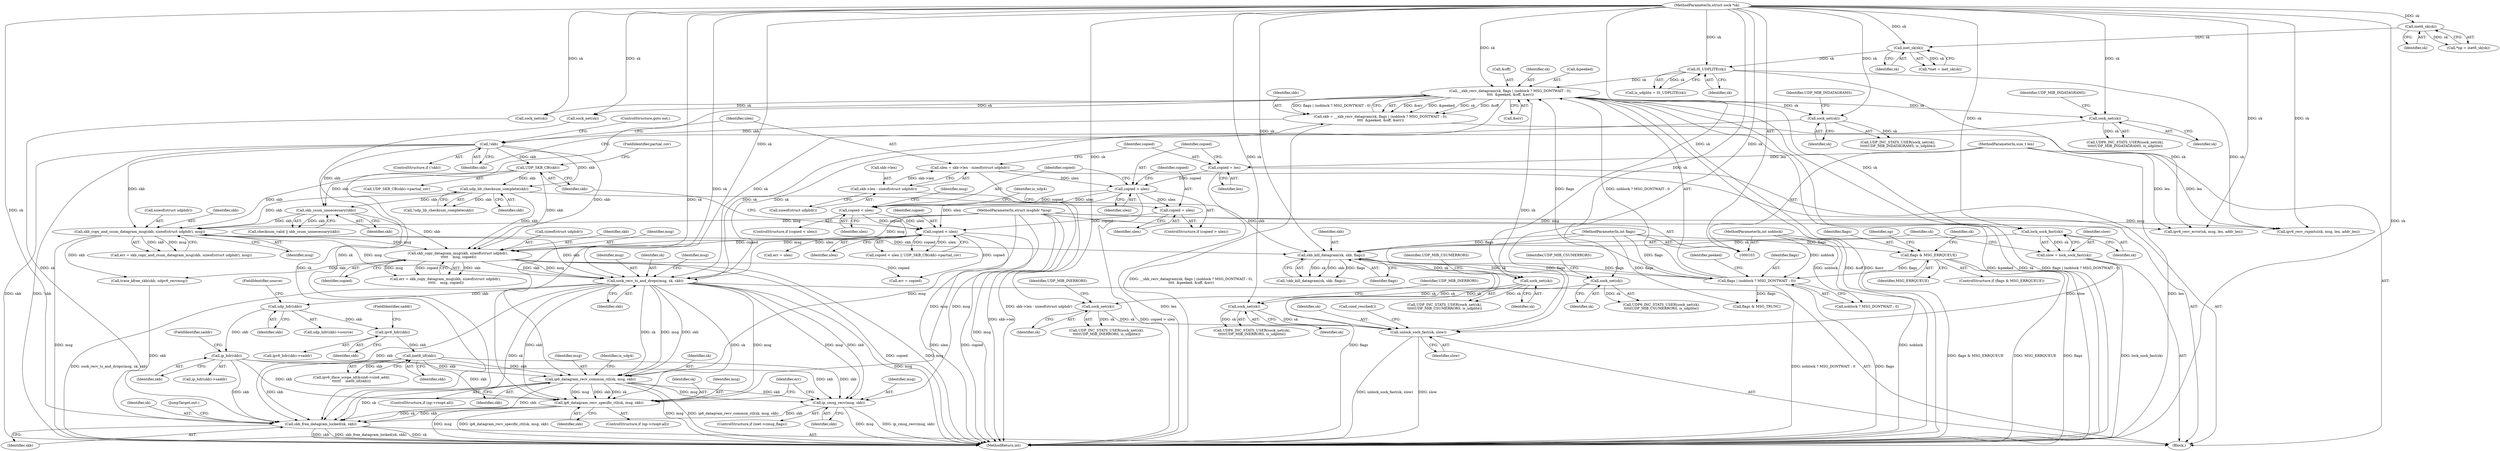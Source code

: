 digraph "0_linux_197c949e7798fbf28cfadc69d9ca0c2abbf93191_0@API" {
"1000397" [label="(Call,ip6_datagram_recv_common_ctl(sk, msg, skb))"];
"1000320" [label="(Call,sock_recv_ts_and_drops(msg, sk, skb))"];
"1000262" [label="(Call,skb_copy_and_csum_datagram_msg(skb, sizeof(struct udphdr), msg))"];
"1000187" [label="(Call,!skb)"];
"1000170" [label="(Call,skb = __skb_recv_datagram(sk, flags | (noblock ? MSG_DONTWAIT : 0),\n\t\t\t\t  &peeked, &off, &err))"];
"1000172" [label="(Call,__skb_recv_datagram(sk, flags | (noblock ? MSG_DONTWAIT : 0),\n\t\t\t\t  &peeked, &off, &err))"];
"1000133" [label="(Call,IS_UDPLITE(sk))"];
"1000119" [label="(Call,inet_sk(sk))"];
"1000114" [label="(Call,inet6_sk(sk))"];
"1000104" [label="(MethodParameterIn,struct sock *sk)"];
"1000477" [label="(Call,unlock_sock_fast(sk, slow))"];
"1000473" [label="(Call,sock_net(sk))"];
"1000468" [label="(Call,sock_net(sk))"];
"1000447" [label="(Call,skb_kill_datagram(sk, skb, flags))"];
"1000443" [label="(Call,lock_sock_fast(sk))"];
"1000239" [label="(Call,udp_lib_checksum_complete(skb))"];
"1000232" [label="(Call,UDP_SKB_CB(skb))"];
"1000174" [label="(Call,flags | (noblock ? MSG_DONTWAIT : 0))"];
"1000142" [label="(Call,flags & MSG_ERRQUEUE)"];
"1000108" [label="(MethodParameterIn,int flags)"];
"1000107" [label="(MethodParameterIn,int noblock)"];
"1000461" [label="(Call,sock_net(sk))"];
"1000456" [label="(Call,sock_net(sk))"];
"1000441" [label="(Call,slow = lock_sock_fast(sk))"];
"1000248" [label="(Call,skb_csum_unnecessary(skb))"];
"1000105" [label="(MethodParameterIn,struct msghdr *msg)"];
"1000252" [label="(Call,skb_copy_datagram_msg(skb, sizeof(struct udphdr),\n \t\t\t\t\t    msg, copied))"];
"1000228" [label="(Call,copied < ulen)"];
"1000205" [label="(Call,copied = ulen)"];
"1000202" [label="(Call,copied > ulen)"];
"1000198" [label="(Call,copied = len)"];
"1000106" [label="(MethodParameterIn,size_t len)"];
"1000190" [label="(Call,ulen = skb->len - sizeof(struct udphdr))"];
"1000192" [label="(Call,skb->len - sizeof(struct udphdr))"];
"1000210" [label="(Call,copied < ulen)"];
"1000310" [label="(Call,sock_net(sk))"];
"1000316" [label="(Call,sock_net(sk))"];
"1000383" [label="(Call,inet6_iif(skb))"];
"1000371" [label="(Call,ipv6_hdr(skb))"];
"1000339" [label="(Call,udp_hdr(skb))"];
"1000352" [label="(Call,ip_hdr(skb))"];
"1000408" [label="(Call,ip_cmsg_recv(msg, skb))"];
"1000434" [label="(Call,skb_free_datagram_locked(sk, skb))"];
"1000419" [label="(Call,ip6_datagram_recv_specific_ctl(sk, msg, skb))"];
"1000419" [label="(Call,ip6_datagram_recv_specific_ctl(sk, msg, skb))"];
"1000171" [label="(Identifier,skb)"];
"1000250" [label="(Call,err = skb_copy_datagram_msg(skb, sizeof(struct udphdr),\n \t\t\t\t\t    msg, copied))"];
"1000252" [label="(Call,skb_copy_datagram_msg(skb, sizeof(struct udphdr),\n \t\t\t\t\t    msg, copied))"];
"1000442" [label="(Identifier,slow)"];
"1000131" [label="(Call,is_udplite = IS_UDPLITE(sk))"];
"1000402" [label="(Identifier,is_udp4)"];
"1000309" [label="(Call,UDP_INC_STATS_USER(sock_net(sk),\n\t\t\t\t\tUDP_MIB_INDATAGRAMS, is_udplite))"];
"1000107" [label="(MethodParameterIn,int noblock)"];
"1000470" [label="(Identifier,UDP_MIB_CSUMERRORS)"];
"1000340" [label="(Identifier,skb)"];
"1000239" [label="(Call,udp_lib_checksum_complete(skb))"];
"1000108" [label="(MethodParameterIn,int flags)"];
"1000462" [label="(Identifier,sk)"];
"1000410" [label="(Identifier,skb)"];
"1000423" [label="(Call,err = copied)"];
"1000311" [label="(Identifier,sk)"];
"1000292" [label="(Call,sock_net(sk))"];
"1000181" [label="(Identifier,peeked)"];
"1000448" [label="(Identifier,sk)"];
"1000372" [label="(Identifier,skb)"];
"1000371" [label="(Call,ipv6_hdr(skb))"];
"1000260" [label="(Call,err = skb_copy_and_csum_datagram_msg(skb, sizeof(struct udphdr), msg))"];
"1000144" [label="(Identifier,MSG_ERRQUEUE)"];
"1000404" [label="(ControlStructure,if (inet->cmsg_flags))"];
"1000472" [label="(Call,UDP6_INC_STATS_USER(sock_net(sk),\n\t\t\t\t\tUDP_MIB_INERRORS, is_udplite))"];
"1000460" [label="(Call,UDP_INC_STATS_USER(sock_net(sk),\n\t\t\t\t\tUDP_MIB_INERRORS, is_udplite))"];
"1000240" [label="(Identifier,skb)"];
"1000391" [label="(ControlStructure,if (np->rxopt.all))"];
"1000467" [label="(Call,UDP6_INC_STATS_USER(sock_net(sk),\n\t\t\t\t\tUDP_MIB_CSUMERRORS, is_udplite))"];
"1000176" [label="(Call,noblock ? MSG_DONTWAIT : 0)"];
"1000435" [label="(Identifier,sk)"];
"1000234" [label="(FieldIdentifier,partial_cov)"];
"1000189" [label="(ControlStructure,goto out;)"];
"1000238" [label="(Call,!udp_lib_checksum_complete(skb))"];
"1000233" [label="(Identifier,skb)"];
"1000444" [label="(Identifier,sk)"];
"1000458" [label="(Identifier,UDP_MIB_CSUMERRORS)"];
"1000427" [label="(Call,flags & MSG_TRUNC)"];
"1000227" [label="(Call,copied < ulen || UDP_SKB_CB(skb)->partial_cov)"];
"1000373" [label="(FieldIdentifier,saddr)"];
"1000434" [label="(Call,skb_free_datagram_locked(sk, skb))"];
"1000187" [label="(Call,!skb)"];
"1000478" [label="(Identifier,sk)"];
"1000323" [label="(Identifier,skb)"];
"1000463" [label="(Identifier,UDP_MIB_INERRORS)"];
"1000180" [label="(Call,&peeked)"];
"1000202" [label="(Call,copied > ulen)"];
"1000200" [label="(Identifier,len)"];
"1000134" [label="(Identifier,sk)"];
"1000119" [label="(Call,inet_sk(sk))"];
"1000211" [label="(Identifier,copied)"];
"1000310" [label="(Call,sock_net(sk))"];
"1000430" [label="(Call,err = ulen)"];
"1000398" [label="(Identifier,sk)"];
"1000449" [label="(Identifier,skb)"];
"1000201" [label="(ControlStructure,if (copied > ulen))"];
"1000264" [label="(Call,sizeof(struct udphdr))"];
"1000146" [label="(Call,ipv6_recv_error(sk, msg, len, addr_len))"];
"1000182" [label="(Call,&off)"];
"1000456" [label="(Call,sock_net(sk))"];
"1000400" [label="(Identifier,skb)"];
"1000321" [label="(Identifier,msg)"];
"1000206" [label="(Identifier,copied)"];
"1000487" [label="(MethodReturn,int)"];
"1000436" [label="(Identifier,skb)"];
"1000229" [label="(Identifier,copied)"];
"1000209" [label="(ControlStructure,if (copied < ulen))"];
"1000399" [label="(Identifier,msg)"];
"1000384" [label="(Identifier,skb)"];
"1000316" [label="(Call,sock_net(sk))"];
"1000413" [label="(ControlStructure,if (np->rxopt.all))"];
"1000351" [label="(Call,ip_hdr(skb)->saddr)"];
"1000383" [label="(Call,inet6_iif(skb))"];
"1000378" [label="(Call,ipv6_iface_scope_id(&sin6->sin6_addr,\n\t\t\t\t\t\t    inet6_iif(skb)))"];
"1000175" [label="(Identifier,flags)"];
"1000480" [label="(Call,cond_resched())"];
"1000142" [label="(Call,flags & MSG_ERRQUEUE)"];
"1000322" [label="(Identifier,sk)"];
"1000420" [label="(Identifier,sk)"];
"1000437" [label="(JumpTarget,out:)"];
"1000112" [label="(Call,*np = inet6_sk(sk))"];
"1000263" [label="(Identifier,skb)"];
"1000370" [label="(Call,ipv6_hdr(skb)->saddr)"];
"1000461" [label="(Call,sock_net(sk))"];
"1000248" [label="(Call,skb_csum_unnecessary(skb))"];
"1000141" [label="(ControlStructure,if (flags & MSG_ERRQUEUE))"];
"1000199" [label="(Identifier,copied)"];
"1000441" [label="(Call,slow = lock_sock_fast(sk))"];
"1000143" [label="(Identifier,flags)"];
"1000318" [label="(Identifier,UDP_MIB_INDATAGRAMS)"];
"1000174" [label="(Call,flags | (noblock ? MSG_DONTWAIT : 0))"];
"1000254" [label="(Call,sizeof(struct udphdr))"];
"1000353" [label="(Identifier,skb)"];
"1000315" [label="(Call,UDP6_INC_STATS_USER(sock_net(sk),\n\t\t\t\t\tUDP_MIB_INDATAGRAMS, is_udplite))"];
"1000170" [label="(Call,skb = __skb_recv_datagram(sk, flags | (noblock ? MSG_DONTWAIT : 0),\n\t\t\t\t  &peeked, &off, &err))"];
"1000232" [label="(Call,UDP_SKB_CB(skb))"];
"1000110" [label="(Block,)"];
"1000479" [label="(Identifier,slow)"];
"1000210" [label="(Call,copied < ulen)"];
"1000230" [label="(Identifier,ulen)"];
"1000246" [label="(Call,checksum_valid || skb_csum_unnecessary(skb))"];
"1000203" [label="(Identifier,copied)"];
"1000468" [label="(Call,sock_net(sk))"];
"1000341" [label="(FieldIdentifier,source)"];
"1000192" [label="(Call,skb->len - sizeof(struct udphdr))"];
"1000257" [label="(Identifier,copied)"];
"1000339" [label="(Call,udp_hdr(skb))"];
"1000173" [label="(Identifier,sk)"];
"1000205" [label="(Call,copied = ulen)"];
"1000397" [label="(Call,ip6_datagram_recv_common_ctl(sk, msg, skb))"];
"1000421" [label="(Identifier,msg)"];
"1000317" [label="(Identifier,sk)"];
"1000114" [label="(Call,inet6_sk(sk))"];
"1000473" [label="(Call,sock_net(sk))"];
"1000409" [label="(Identifier,msg)"];
"1000443" [label="(Call,lock_sock_fast(sk))"];
"1000186" [label="(ControlStructure,if (!skb))"];
"1000193" [label="(Call,skb->len)"];
"1000477" [label="(Call,unlock_sock_fast(sk, slow))"];
"1000191" [label="(Identifier,ulen)"];
"1000312" [label="(Identifier,UDP_MIB_INDATAGRAMS)"];
"1000475" [label="(Identifier,UDP_MIB_INERRORS)"];
"1000120" [label="(Identifier,sk)"];
"1000190" [label="(Call,ulen = skb->len - sizeof(struct udphdr))"];
"1000231" [label="(Call,UDP_SKB_CB(skb)->partial_cov)"];
"1000266" [label="(Identifier,msg)"];
"1000457" [label="(Identifier,sk)"];
"1000212" [label="(Identifier,ulen)"];
"1000469" [label="(Identifier,sk)"];
"1000196" [label="(Call,sizeof(struct udphdr))"];
"1000298" [label="(Call,sock_net(sk))"];
"1000422" [label="(Identifier,skb)"];
"1000277" [label="(Call,trace_kfree_skb(skb, udpv6_recvmsg))"];
"1000408" [label="(Call,ip_cmsg_recv(msg, skb))"];
"1000253" [label="(Identifier,skb)"];
"1000354" [label="(FieldIdentifier,saddr)"];
"1000198" [label="(Call,copied = len)"];
"1000215" [label="(Identifier,msg)"];
"1000154" [label="(Identifier,np)"];
"1000104" [label="(MethodParameterIn,struct sock *sk)"];
"1000262" [label="(Call,skb_copy_and_csum_datagram_msg(skb, sizeof(struct udphdr), msg))"];
"1000219" [label="(Identifier,is_udp4)"];
"1000249" [label="(Identifier,skb)"];
"1000172" [label="(Call,__skb_recv_datagram(sk, flags | (noblock ? MSG_DONTWAIT : 0),\n\t\t\t\t  &peeked, &off, &err))"];
"1000204" [label="(Identifier,ulen)"];
"1000447" [label="(Call,skb_kill_datagram(sk, skb, flags))"];
"1000352" [label="(Call,ip_hdr(skb))"];
"1000446" [label="(Call,!skb_kill_datagram(sk, skb, flags))"];
"1000450" [label="(Identifier,flags)"];
"1000228" [label="(Call,copied < ulen)"];
"1000474" [label="(Identifier,sk)"];
"1000184" [label="(Call,&err)"];
"1000188" [label="(Identifier,skb)"];
"1000455" [label="(Call,UDP_INC_STATS_USER(sock_net(sk),\n\t\t\t\t\tUDP_MIB_CSUMERRORS, is_udplite))"];
"1000164" [label="(Call,ipv6_recv_rxpmtu(sk, msg, len, addr_len))"];
"1000147" [label="(Identifier,sk)"];
"1000338" [label="(Call,udp_hdr(skb)->source)"];
"1000106" [label="(MethodParameterIn,size_t len)"];
"1000256" [label="(Identifier,msg)"];
"1000424" [label="(Identifier,err)"];
"1000115" [label="(Identifier,sk)"];
"1000320" [label="(Call,sock_recv_ts_and_drops(msg, sk, skb))"];
"1000133" [label="(Call,IS_UDPLITE(sk))"];
"1000105" [label="(MethodParameterIn,struct msghdr *msg)"];
"1000117" [label="(Call,*inet = inet_sk(sk))"];
"1000326" [label="(Identifier,msg)"];
"1000207" [label="(Identifier,ulen)"];
"1000397" -> "1000391"  [label="AST: "];
"1000397" -> "1000400"  [label="CFG: "];
"1000398" -> "1000397"  [label="AST: "];
"1000399" -> "1000397"  [label="AST: "];
"1000400" -> "1000397"  [label="AST: "];
"1000402" -> "1000397"  [label="CFG: "];
"1000397" -> "1000487"  [label="DDG: ip6_datagram_recv_common_ctl(sk, msg, skb)"];
"1000397" -> "1000487"  [label="DDG: msg"];
"1000320" -> "1000397"  [label="DDG: sk"];
"1000320" -> "1000397"  [label="DDG: msg"];
"1000320" -> "1000397"  [label="DDG: skb"];
"1000104" -> "1000397"  [label="DDG: sk"];
"1000105" -> "1000397"  [label="DDG: msg"];
"1000383" -> "1000397"  [label="DDG: skb"];
"1000352" -> "1000397"  [label="DDG: skb"];
"1000397" -> "1000408"  [label="DDG: msg"];
"1000397" -> "1000408"  [label="DDG: skb"];
"1000397" -> "1000419"  [label="DDG: sk"];
"1000397" -> "1000419"  [label="DDG: msg"];
"1000397" -> "1000419"  [label="DDG: skb"];
"1000397" -> "1000434"  [label="DDG: sk"];
"1000397" -> "1000434"  [label="DDG: skb"];
"1000320" -> "1000110"  [label="AST: "];
"1000320" -> "1000323"  [label="CFG: "];
"1000321" -> "1000320"  [label="AST: "];
"1000322" -> "1000320"  [label="AST: "];
"1000323" -> "1000320"  [label="AST: "];
"1000326" -> "1000320"  [label="CFG: "];
"1000320" -> "1000487"  [label="DDG: msg"];
"1000320" -> "1000487"  [label="DDG: sock_recv_ts_and_drops(msg, sk, skb)"];
"1000262" -> "1000320"  [label="DDG: msg"];
"1000262" -> "1000320"  [label="DDG: skb"];
"1000252" -> "1000320"  [label="DDG: msg"];
"1000252" -> "1000320"  [label="DDG: skb"];
"1000105" -> "1000320"  [label="DDG: msg"];
"1000310" -> "1000320"  [label="DDG: sk"];
"1000172" -> "1000320"  [label="DDG: sk"];
"1000316" -> "1000320"  [label="DDG: sk"];
"1000104" -> "1000320"  [label="DDG: sk"];
"1000320" -> "1000339"  [label="DDG: skb"];
"1000320" -> "1000408"  [label="DDG: msg"];
"1000320" -> "1000408"  [label="DDG: skb"];
"1000320" -> "1000419"  [label="DDG: sk"];
"1000320" -> "1000419"  [label="DDG: msg"];
"1000320" -> "1000419"  [label="DDG: skb"];
"1000320" -> "1000434"  [label="DDG: sk"];
"1000320" -> "1000434"  [label="DDG: skb"];
"1000262" -> "1000260"  [label="AST: "];
"1000262" -> "1000266"  [label="CFG: "];
"1000263" -> "1000262"  [label="AST: "];
"1000264" -> "1000262"  [label="AST: "];
"1000266" -> "1000262"  [label="AST: "];
"1000260" -> "1000262"  [label="CFG: "];
"1000262" -> "1000487"  [label="DDG: msg"];
"1000262" -> "1000252"  [label="DDG: msg"];
"1000262" -> "1000260"  [label="DDG: skb"];
"1000262" -> "1000260"  [label="DDG: msg"];
"1000187" -> "1000262"  [label="DDG: skb"];
"1000232" -> "1000262"  [label="DDG: skb"];
"1000239" -> "1000262"  [label="DDG: skb"];
"1000248" -> "1000262"  [label="DDG: skb"];
"1000105" -> "1000262"  [label="DDG: msg"];
"1000262" -> "1000277"  [label="DDG: skb"];
"1000262" -> "1000447"  [label="DDG: skb"];
"1000187" -> "1000186"  [label="AST: "];
"1000187" -> "1000188"  [label="CFG: "];
"1000188" -> "1000187"  [label="AST: "];
"1000189" -> "1000187"  [label="CFG: "];
"1000191" -> "1000187"  [label="CFG: "];
"1000187" -> "1000487"  [label="DDG: skb"];
"1000187" -> "1000487"  [label="DDG: !skb"];
"1000170" -> "1000187"  [label="DDG: skb"];
"1000187" -> "1000232"  [label="DDG: skb"];
"1000187" -> "1000239"  [label="DDG: skb"];
"1000187" -> "1000248"  [label="DDG: skb"];
"1000187" -> "1000252"  [label="DDG: skb"];
"1000170" -> "1000110"  [label="AST: "];
"1000170" -> "1000172"  [label="CFG: "];
"1000171" -> "1000170"  [label="AST: "];
"1000172" -> "1000170"  [label="AST: "];
"1000188" -> "1000170"  [label="CFG: "];
"1000170" -> "1000487"  [label="DDG: __skb_recv_datagram(sk, flags | (noblock ? MSG_DONTWAIT : 0),\n\t\t\t\t  &peeked, &off, &err)"];
"1000172" -> "1000170"  [label="DDG: &err"];
"1000172" -> "1000170"  [label="DDG: &peeked"];
"1000172" -> "1000170"  [label="DDG: sk"];
"1000172" -> "1000170"  [label="DDG: &off"];
"1000172" -> "1000170"  [label="DDG: flags | (noblock ? MSG_DONTWAIT : 0)"];
"1000172" -> "1000184"  [label="CFG: "];
"1000173" -> "1000172"  [label="AST: "];
"1000174" -> "1000172"  [label="AST: "];
"1000180" -> "1000172"  [label="AST: "];
"1000182" -> "1000172"  [label="AST: "];
"1000184" -> "1000172"  [label="AST: "];
"1000172" -> "1000487"  [label="DDG: &off"];
"1000172" -> "1000487"  [label="DDG: &err"];
"1000172" -> "1000487"  [label="DDG: &peeked"];
"1000172" -> "1000487"  [label="DDG: sk"];
"1000172" -> "1000487"  [label="DDG: flags | (noblock ? MSG_DONTWAIT : 0)"];
"1000133" -> "1000172"  [label="DDG: sk"];
"1000477" -> "1000172"  [label="DDG: sk"];
"1000104" -> "1000172"  [label="DDG: sk"];
"1000174" -> "1000172"  [label="DDG: flags"];
"1000174" -> "1000172"  [label="DDG: noblock ? MSG_DONTWAIT : 0"];
"1000172" -> "1000292"  [label="DDG: sk"];
"1000172" -> "1000298"  [label="DDG: sk"];
"1000172" -> "1000310"  [label="DDG: sk"];
"1000172" -> "1000316"  [label="DDG: sk"];
"1000172" -> "1000434"  [label="DDG: sk"];
"1000172" -> "1000443"  [label="DDG: sk"];
"1000133" -> "1000131"  [label="AST: "];
"1000133" -> "1000134"  [label="CFG: "];
"1000134" -> "1000133"  [label="AST: "];
"1000131" -> "1000133"  [label="CFG: "];
"1000133" -> "1000131"  [label="DDG: sk"];
"1000119" -> "1000133"  [label="DDG: sk"];
"1000104" -> "1000133"  [label="DDG: sk"];
"1000133" -> "1000146"  [label="DDG: sk"];
"1000133" -> "1000164"  [label="DDG: sk"];
"1000119" -> "1000117"  [label="AST: "];
"1000119" -> "1000120"  [label="CFG: "];
"1000120" -> "1000119"  [label="AST: "];
"1000117" -> "1000119"  [label="CFG: "];
"1000119" -> "1000117"  [label="DDG: sk"];
"1000114" -> "1000119"  [label="DDG: sk"];
"1000104" -> "1000119"  [label="DDG: sk"];
"1000114" -> "1000112"  [label="AST: "];
"1000114" -> "1000115"  [label="CFG: "];
"1000115" -> "1000114"  [label="AST: "];
"1000112" -> "1000114"  [label="CFG: "];
"1000114" -> "1000112"  [label="DDG: sk"];
"1000104" -> "1000114"  [label="DDG: sk"];
"1000104" -> "1000103"  [label="AST: "];
"1000104" -> "1000487"  [label="DDG: sk"];
"1000104" -> "1000146"  [label="DDG: sk"];
"1000104" -> "1000164"  [label="DDG: sk"];
"1000104" -> "1000292"  [label="DDG: sk"];
"1000104" -> "1000298"  [label="DDG: sk"];
"1000104" -> "1000310"  [label="DDG: sk"];
"1000104" -> "1000316"  [label="DDG: sk"];
"1000104" -> "1000419"  [label="DDG: sk"];
"1000104" -> "1000434"  [label="DDG: sk"];
"1000104" -> "1000443"  [label="DDG: sk"];
"1000104" -> "1000447"  [label="DDG: sk"];
"1000104" -> "1000456"  [label="DDG: sk"];
"1000104" -> "1000461"  [label="DDG: sk"];
"1000104" -> "1000468"  [label="DDG: sk"];
"1000104" -> "1000473"  [label="DDG: sk"];
"1000104" -> "1000477"  [label="DDG: sk"];
"1000477" -> "1000110"  [label="AST: "];
"1000477" -> "1000479"  [label="CFG: "];
"1000478" -> "1000477"  [label="AST: "];
"1000479" -> "1000477"  [label="AST: "];
"1000480" -> "1000477"  [label="CFG: "];
"1000477" -> "1000487"  [label="DDG: slow"];
"1000477" -> "1000487"  [label="DDG: unlock_sock_fast(sk, slow)"];
"1000473" -> "1000477"  [label="DDG: sk"];
"1000461" -> "1000477"  [label="DDG: sk"];
"1000447" -> "1000477"  [label="DDG: sk"];
"1000441" -> "1000477"  [label="DDG: slow"];
"1000473" -> "1000472"  [label="AST: "];
"1000473" -> "1000474"  [label="CFG: "];
"1000474" -> "1000473"  [label="AST: "];
"1000475" -> "1000473"  [label="CFG: "];
"1000473" -> "1000472"  [label="DDG: sk"];
"1000468" -> "1000473"  [label="DDG: sk"];
"1000468" -> "1000467"  [label="AST: "];
"1000468" -> "1000469"  [label="CFG: "];
"1000469" -> "1000468"  [label="AST: "];
"1000470" -> "1000468"  [label="CFG: "];
"1000468" -> "1000467"  [label="DDG: sk"];
"1000447" -> "1000468"  [label="DDG: sk"];
"1000447" -> "1000446"  [label="AST: "];
"1000447" -> "1000450"  [label="CFG: "];
"1000448" -> "1000447"  [label="AST: "];
"1000449" -> "1000447"  [label="AST: "];
"1000450" -> "1000447"  [label="AST: "];
"1000446" -> "1000447"  [label="CFG: "];
"1000447" -> "1000174"  [label="DDG: flags"];
"1000447" -> "1000446"  [label="DDG: sk"];
"1000447" -> "1000446"  [label="DDG: skb"];
"1000447" -> "1000446"  [label="DDG: flags"];
"1000443" -> "1000447"  [label="DDG: sk"];
"1000239" -> "1000447"  [label="DDG: skb"];
"1000174" -> "1000447"  [label="DDG: flags"];
"1000108" -> "1000447"  [label="DDG: flags"];
"1000447" -> "1000456"  [label="DDG: sk"];
"1000443" -> "1000441"  [label="AST: "];
"1000443" -> "1000444"  [label="CFG: "];
"1000444" -> "1000443"  [label="AST: "];
"1000441" -> "1000443"  [label="CFG: "];
"1000443" -> "1000441"  [label="DDG: sk"];
"1000239" -> "1000238"  [label="AST: "];
"1000239" -> "1000240"  [label="CFG: "];
"1000240" -> "1000239"  [label="AST: "];
"1000238" -> "1000239"  [label="CFG: "];
"1000239" -> "1000238"  [label="DDG: skb"];
"1000232" -> "1000239"  [label="DDG: skb"];
"1000239" -> "1000248"  [label="DDG: skb"];
"1000239" -> "1000252"  [label="DDG: skb"];
"1000232" -> "1000231"  [label="AST: "];
"1000232" -> "1000233"  [label="CFG: "];
"1000233" -> "1000232"  [label="AST: "];
"1000234" -> "1000232"  [label="CFG: "];
"1000232" -> "1000248"  [label="DDG: skb"];
"1000232" -> "1000252"  [label="DDG: skb"];
"1000174" -> "1000176"  [label="CFG: "];
"1000175" -> "1000174"  [label="AST: "];
"1000176" -> "1000174"  [label="AST: "];
"1000181" -> "1000174"  [label="CFG: "];
"1000174" -> "1000487"  [label="DDG: noblock ? MSG_DONTWAIT : 0"];
"1000174" -> "1000487"  [label="DDG: flags"];
"1000142" -> "1000174"  [label="DDG: flags"];
"1000108" -> "1000174"  [label="DDG: flags"];
"1000107" -> "1000174"  [label="DDG: noblock"];
"1000174" -> "1000427"  [label="DDG: flags"];
"1000142" -> "1000141"  [label="AST: "];
"1000142" -> "1000144"  [label="CFG: "];
"1000143" -> "1000142"  [label="AST: "];
"1000144" -> "1000142"  [label="AST: "];
"1000147" -> "1000142"  [label="CFG: "];
"1000154" -> "1000142"  [label="CFG: "];
"1000142" -> "1000487"  [label="DDG: flags & MSG_ERRQUEUE"];
"1000142" -> "1000487"  [label="DDG: MSG_ERRQUEUE"];
"1000142" -> "1000487"  [label="DDG: flags"];
"1000108" -> "1000142"  [label="DDG: flags"];
"1000108" -> "1000103"  [label="AST: "];
"1000108" -> "1000487"  [label="DDG: flags"];
"1000108" -> "1000427"  [label="DDG: flags"];
"1000107" -> "1000103"  [label="AST: "];
"1000107" -> "1000487"  [label="DDG: noblock"];
"1000107" -> "1000176"  [label="DDG: noblock"];
"1000461" -> "1000460"  [label="AST: "];
"1000461" -> "1000462"  [label="CFG: "];
"1000462" -> "1000461"  [label="AST: "];
"1000463" -> "1000461"  [label="CFG: "];
"1000461" -> "1000460"  [label="DDG: sk"];
"1000456" -> "1000461"  [label="DDG: sk"];
"1000456" -> "1000455"  [label="AST: "];
"1000456" -> "1000457"  [label="CFG: "];
"1000457" -> "1000456"  [label="AST: "];
"1000458" -> "1000456"  [label="CFG: "];
"1000456" -> "1000455"  [label="DDG: sk"];
"1000441" -> "1000110"  [label="AST: "];
"1000442" -> "1000441"  [label="AST: "];
"1000448" -> "1000441"  [label="CFG: "];
"1000441" -> "1000487"  [label="DDG: lock_sock_fast(sk)"];
"1000248" -> "1000246"  [label="AST: "];
"1000248" -> "1000249"  [label="CFG: "];
"1000249" -> "1000248"  [label="AST: "];
"1000246" -> "1000248"  [label="CFG: "];
"1000248" -> "1000246"  [label="DDG: skb"];
"1000248" -> "1000252"  [label="DDG: skb"];
"1000105" -> "1000103"  [label="AST: "];
"1000105" -> "1000487"  [label="DDG: msg"];
"1000105" -> "1000146"  [label="DDG: msg"];
"1000105" -> "1000164"  [label="DDG: msg"];
"1000105" -> "1000252"  [label="DDG: msg"];
"1000105" -> "1000408"  [label="DDG: msg"];
"1000105" -> "1000419"  [label="DDG: msg"];
"1000252" -> "1000250"  [label="AST: "];
"1000252" -> "1000257"  [label="CFG: "];
"1000253" -> "1000252"  [label="AST: "];
"1000254" -> "1000252"  [label="AST: "];
"1000256" -> "1000252"  [label="AST: "];
"1000257" -> "1000252"  [label="AST: "];
"1000250" -> "1000252"  [label="CFG: "];
"1000252" -> "1000487"  [label="DDG: copied"];
"1000252" -> "1000487"  [label="DDG: msg"];
"1000252" -> "1000250"  [label="DDG: skb"];
"1000252" -> "1000250"  [label="DDG: msg"];
"1000252" -> "1000250"  [label="DDG: copied"];
"1000228" -> "1000252"  [label="DDG: copied"];
"1000252" -> "1000277"  [label="DDG: skb"];
"1000252" -> "1000423"  [label="DDG: copied"];
"1000228" -> "1000227"  [label="AST: "];
"1000228" -> "1000230"  [label="CFG: "];
"1000229" -> "1000228"  [label="AST: "];
"1000230" -> "1000228"  [label="AST: "];
"1000233" -> "1000228"  [label="CFG: "];
"1000227" -> "1000228"  [label="CFG: "];
"1000228" -> "1000487"  [label="DDG: copied"];
"1000228" -> "1000487"  [label="DDG: ulen"];
"1000228" -> "1000227"  [label="DDG: copied"];
"1000228" -> "1000227"  [label="DDG: ulen"];
"1000205" -> "1000228"  [label="DDG: copied"];
"1000210" -> "1000228"  [label="DDG: copied"];
"1000210" -> "1000228"  [label="DDG: ulen"];
"1000202" -> "1000228"  [label="DDG: ulen"];
"1000228" -> "1000423"  [label="DDG: copied"];
"1000228" -> "1000430"  [label="DDG: ulen"];
"1000205" -> "1000201"  [label="AST: "];
"1000205" -> "1000207"  [label="CFG: "];
"1000206" -> "1000205"  [label="AST: "];
"1000207" -> "1000205"  [label="AST: "];
"1000219" -> "1000205"  [label="CFG: "];
"1000202" -> "1000205"  [label="DDG: ulen"];
"1000202" -> "1000201"  [label="AST: "];
"1000202" -> "1000204"  [label="CFG: "];
"1000203" -> "1000202"  [label="AST: "];
"1000204" -> "1000202"  [label="AST: "];
"1000206" -> "1000202"  [label="CFG: "];
"1000211" -> "1000202"  [label="CFG: "];
"1000202" -> "1000487"  [label="DDG: copied > ulen"];
"1000198" -> "1000202"  [label="DDG: copied"];
"1000190" -> "1000202"  [label="DDG: ulen"];
"1000202" -> "1000210"  [label="DDG: copied"];
"1000202" -> "1000210"  [label="DDG: ulen"];
"1000198" -> "1000110"  [label="AST: "];
"1000198" -> "1000200"  [label="CFG: "];
"1000199" -> "1000198"  [label="AST: "];
"1000200" -> "1000198"  [label="AST: "];
"1000203" -> "1000198"  [label="CFG: "];
"1000198" -> "1000487"  [label="DDG: len"];
"1000106" -> "1000198"  [label="DDG: len"];
"1000106" -> "1000103"  [label="AST: "];
"1000106" -> "1000487"  [label="DDG: len"];
"1000106" -> "1000146"  [label="DDG: len"];
"1000106" -> "1000164"  [label="DDG: len"];
"1000190" -> "1000110"  [label="AST: "];
"1000190" -> "1000192"  [label="CFG: "];
"1000191" -> "1000190"  [label="AST: "];
"1000192" -> "1000190"  [label="AST: "];
"1000199" -> "1000190"  [label="CFG: "];
"1000190" -> "1000487"  [label="DDG: skb->len - sizeof(struct udphdr)"];
"1000192" -> "1000190"  [label="DDG: skb->len"];
"1000192" -> "1000196"  [label="CFG: "];
"1000193" -> "1000192"  [label="AST: "];
"1000196" -> "1000192"  [label="AST: "];
"1000192" -> "1000487"  [label="DDG: skb->len"];
"1000210" -> "1000209"  [label="AST: "];
"1000210" -> "1000212"  [label="CFG: "];
"1000211" -> "1000210"  [label="AST: "];
"1000212" -> "1000210"  [label="AST: "];
"1000215" -> "1000210"  [label="CFG: "];
"1000219" -> "1000210"  [label="CFG: "];
"1000310" -> "1000309"  [label="AST: "];
"1000310" -> "1000311"  [label="CFG: "];
"1000311" -> "1000310"  [label="AST: "];
"1000312" -> "1000310"  [label="CFG: "];
"1000310" -> "1000309"  [label="DDG: sk"];
"1000316" -> "1000315"  [label="AST: "];
"1000316" -> "1000317"  [label="CFG: "];
"1000317" -> "1000316"  [label="AST: "];
"1000318" -> "1000316"  [label="CFG: "];
"1000316" -> "1000315"  [label="DDG: sk"];
"1000383" -> "1000378"  [label="AST: "];
"1000383" -> "1000384"  [label="CFG: "];
"1000384" -> "1000383"  [label="AST: "];
"1000378" -> "1000383"  [label="CFG: "];
"1000383" -> "1000378"  [label="DDG: skb"];
"1000371" -> "1000383"  [label="DDG: skb"];
"1000383" -> "1000408"  [label="DDG: skb"];
"1000383" -> "1000419"  [label="DDG: skb"];
"1000383" -> "1000434"  [label="DDG: skb"];
"1000371" -> "1000370"  [label="AST: "];
"1000371" -> "1000372"  [label="CFG: "];
"1000372" -> "1000371"  [label="AST: "];
"1000373" -> "1000371"  [label="CFG: "];
"1000339" -> "1000371"  [label="DDG: skb"];
"1000339" -> "1000338"  [label="AST: "];
"1000339" -> "1000340"  [label="CFG: "];
"1000340" -> "1000339"  [label="AST: "];
"1000341" -> "1000339"  [label="CFG: "];
"1000339" -> "1000352"  [label="DDG: skb"];
"1000352" -> "1000351"  [label="AST: "];
"1000352" -> "1000353"  [label="CFG: "];
"1000353" -> "1000352"  [label="AST: "];
"1000354" -> "1000352"  [label="CFG: "];
"1000352" -> "1000408"  [label="DDG: skb"];
"1000352" -> "1000419"  [label="DDG: skb"];
"1000352" -> "1000434"  [label="DDG: skb"];
"1000408" -> "1000404"  [label="AST: "];
"1000408" -> "1000410"  [label="CFG: "];
"1000409" -> "1000408"  [label="AST: "];
"1000410" -> "1000408"  [label="AST: "];
"1000424" -> "1000408"  [label="CFG: "];
"1000408" -> "1000487"  [label="DDG: msg"];
"1000408" -> "1000487"  [label="DDG: ip_cmsg_recv(msg, skb)"];
"1000408" -> "1000434"  [label="DDG: skb"];
"1000434" -> "1000110"  [label="AST: "];
"1000434" -> "1000436"  [label="CFG: "];
"1000435" -> "1000434"  [label="AST: "];
"1000436" -> "1000434"  [label="AST: "];
"1000437" -> "1000434"  [label="CFG: "];
"1000434" -> "1000487"  [label="DDG: skb"];
"1000434" -> "1000487"  [label="DDG: skb_free_datagram_locked(sk, skb)"];
"1000434" -> "1000487"  [label="DDG: sk"];
"1000292" -> "1000434"  [label="DDG: sk"];
"1000298" -> "1000434"  [label="DDG: sk"];
"1000419" -> "1000434"  [label="DDG: sk"];
"1000419" -> "1000434"  [label="DDG: skb"];
"1000277" -> "1000434"  [label="DDG: skb"];
"1000419" -> "1000413"  [label="AST: "];
"1000419" -> "1000422"  [label="CFG: "];
"1000420" -> "1000419"  [label="AST: "];
"1000421" -> "1000419"  [label="AST: "];
"1000422" -> "1000419"  [label="AST: "];
"1000424" -> "1000419"  [label="CFG: "];
"1000419" -> "1000487"  [label="DDG: msg"];
"1000419" -> "1000487"  [label="DDG: ip6_datagram_recv_specific_ctl(sk, msg, skb)"];
}
